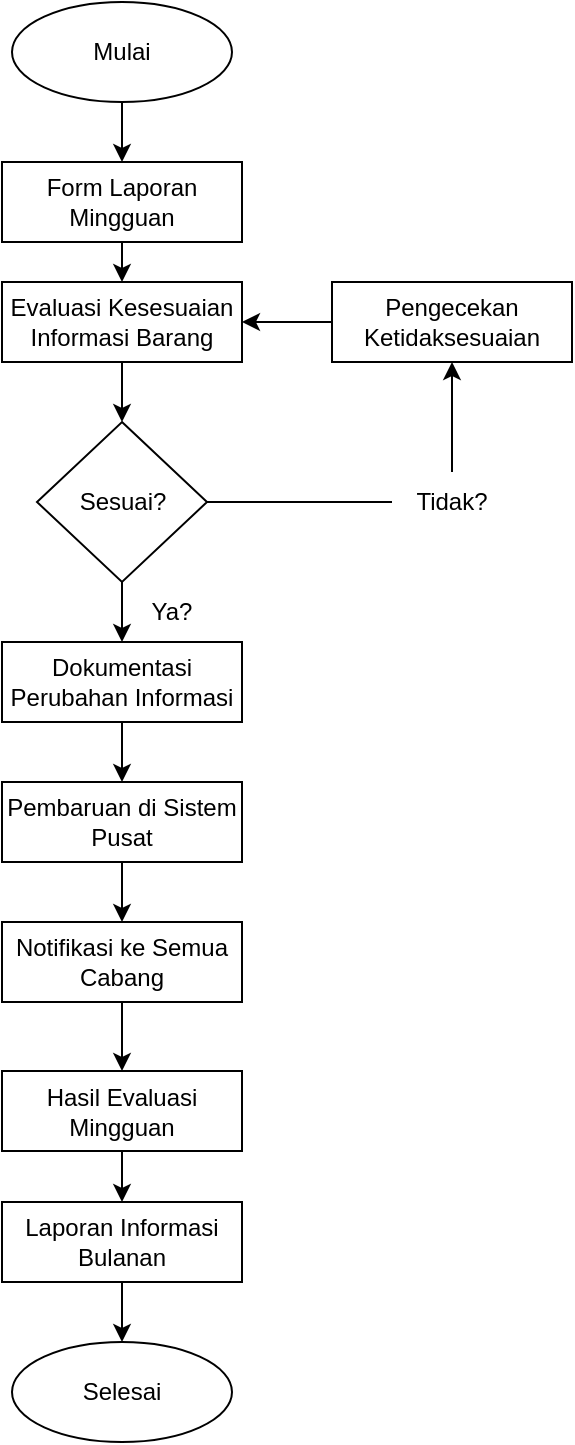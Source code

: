 <mxfile version="26.0.3">
  <diagram id="C5RBs43oDa-KdzZeNtuy" name="Page-1">
    <mxGraphModel dx="1508" dy="665" grid="1" gridSize="10" guides="1" tooltips="1" connect="1" arrows="1" fold="1" page="1" pageScale="1" pageWidth="827" pageHeight="1169" math="0" shadow="0">
      <root>
        <mxCell id="WIyWlLk6GJQsqaUBKTNV-0" />
        <mxCell id="WIyWlLk6GJQsqaUBKTNV-1" parent="WIyWlLk6GJQsqaUBKTNV-0" />
        <mxCell id="FV-6iEeXXQX-vQ6l4mJx-0" value="Mulai" style="ellipse;whiteSpace=wrap;html=1;" vertex="1" parent="WIyWlLk6GJQsqaUBKTNV-1">
          <mxGeometry x="160" y="10" width="110" height="50" as="geometry" />
        </mxCell>
        <mxCell id="FV-6iEeXXQX-vQ6l4mJx-1" value="Form Laporan Mingguan" style="rounded=0;whiteSpace=wrap;html=1;" vertex="1" parent="WIyWlLk6GJQsqaUBKTNV-1">
          <mxGeometry x="155" y="90" width="120" height="40" as="geometry" />
        </mxCell>
        <mxCell id="FV-6iEeXXQX-vQ6l4mJx-2" value="" style="endArrow=classic;html=1;rounded=0;exitX=0.5;exitY=1;exitDx=0;exitDy=0;" edge="1" parent="WIyWlLk6GJQsqaUBKTNV-1" source="FV-6iEeXXQX-vQ6l4mJx-0" target="FV-6iEeXXQX-vQ6l4mJx-1">
          <mxGeometry width="50" height="50" relative="1" as="geometry">
            <mxPoint x="290" y="170" as="sourcePoint" />
            <mxPoint x="340" y="120" as="targetPoint" />
          </mxGeometry>
        </mxCell>
        <mxCell id="FV-6iEeXXQX-vQ6l4mJx-10" value="" style="edgeStyle=orthogonalEdgeStyle;rounded=0;orthogonalLoop=1;jettySize=auto;html=1;" edge="1" parent="WIyWlLk6GJQsqaUBKTNV-1" source="FV-6iEeXXQX-vQ6l4mJx-3" target="FV-6iEeXXQX-vQ6l4mJx-9">
          <mxGeometry relative="1" as="geometry" />
        </mxCell>
        <mxCell id="FV-6iEeXXQX-vQ6l4mJx-3" value="Evaluasi Kesesuaian Informasi Barang" style="rounded=0;whiteSpace=wrap;html=1;" vertex="1" parent="WIyWlLk6GJQsqaUBKTNV-1">
          <mxGeometry x="155" y="150" width="120" height="40" as="geometry" />
        </mxCell>
        <mxCell id="FV-6iEeXXQX-vQ6l4mJx-4" value="" style="endArrow=classic;html=1;rounded=0;exitX=0.5;exitY=1;exitDx=0;exitDy=0;" edge="1" target="FV-6iEeXXQX-vQ6l4mJx-3" parent="WIyWlLk6GJQsqaUBKTNV-1" source="FV-6iEeXXQX-vQ6l4mJx-1">
          <mxGeometry width="50" height="50" relative="1" as="geometry">
            <mxPoint x="210" y="110" as="sourcePoint" />
            <mxPoint x="340" y="180" as="targetPoint" />
          </mxGeometry>
        </mxCell>
        <mxCell id="FV-6iEeXXQX-vQ6l4mJx-24" style="edgeStyle=orthogonalEdgeStyle;rounded=0;orthogonalLoop=1;jettySize=auto;html=1;" edge="1" parent="WIyWlLk6GJQsqaUBKTNV-1" source="FV-6iEeXXQX-vQ6l4mJx-9">
          <mxGeometry relative="1" as="geometry">
            <mxPoint x="215" y="330" as="targetPoint" />
          </mxGeometry>
        </mxCell>
        <mxCell id="FV-6iEeXXQX-vQ6l4mJx-9" value="Sesuai?" style="rhombus;whiteSpace=wrap;html=1;" vertex="1" parent="WIyWlLk6GJQsqaUBKTNV-1">
          <mxGeometry x="172.5" y="220" width="85" height="80" as="geometry" />
        </mxCell>
        <mxCell id="FV-6iEeXXQX-vQ6l4mJx-11" value="" style="endArrow=none;html=1;rounded=0;exitX=1;exitY=0.5;exitDx=0;exitDy=0;entryX=0;entryY=0.5;entryDx=0;entryDy=0;" edge="1" parent="WIyWlLk6GJQsqaUBKTNV-1" source="FV-6iEeXXQX-vQ6l4mJx-9" target="FV-6iEeXXQX-vQ6l4mJx-12">
          <mxGeometry width="50" height="50" relative="1" as="geometry">
            <mxPoint x="270" y="400" as="sourcePoint" />
            <mxPoint x="300" y="260" as="targetPoint" />
          </mxGeometry>
        </mxCell>
        <mxCell id="FV-6iEeXXQX-vQ6l4mJx-12" value="Tidak?" style="text;html=1;align=center;verticalAlign=middle;whiteSpace=wrap;rounded=0;" vertex="1" parent="WIyWlLk6GJQsqaUBKTNV-1">
          <mxGeometry x="350" y="245" width="60" height="30" as="geometry" />
        </mxCell>
        <mxCell id="FV-6iEeXXQX-vQ6l4mJx-13" value="" style="endArrow=classic;html=1;rounded=0;exitX=0.5;exitY=0;exitDx=0;exitDy=0;entryX=0.5;entryY=1;entryDx=0;entryDy=0;" edge="1" parent="WIyWlLk6GJQsqaUBKTNV-1" source="FV-6iEeXXQX-vQ6l4mJx-12" target="FV-6iEeXXQX-vQ6l4mJx-27">
          <mxGeometry width="50" height="50" relative="1" as="geometry">
            <mxPoint x="270" y="400" as="sourcePoint" />
            <mxPoint x="330" y="140" as="targetPoint" />
            <Array as="points" />
          </mxGeometry>
        </mxCell>
        <mxCell id="FV-6iEeXXQX-vQ6l4mJx-26" value="" style="edgeStyle=orthogonalEdgeStyle;rounded=0;orthogonalLoop=1;jettySize=auto;html=1;" edge="1" parent="WIyWlLk6GJQsqaUBKTNV-1" source="FV-6iEeXXQX-vQ6l4mJx-22" target="FV-6iEeXXQX-vQ6l4mJx-25">
          <mxGeometry relative="1" as="geometry" />
        </mxCell>
        <mxCell id="FV-6iEeXXQX-vQ6l4mJx-22" value="Ya?" style="text;html=1;align=center;verticalAlign=middle;whiteSpace=wrap;rounded=0;" vertex="1" parent="WIyWlLk6GJQsqaUBKTNV-1">
          <mxGeometry x="210" y="300" width="60" height="30" as="geometry" />
        </mxCell>
        <mxCell id="FV-6iEeXXQX-vQ6l4mJx-30" value="" style="edgeStyle=orthogonalEdgeStyle;rounded=0;orthogonalLoop=1;jettySize=auto;html=1;" edge="1" parent="WIyWlLk6GJQsqaUBKTNV-1" source="FV-6iEeXXQX-vQ6l4mJx-25" target="FV-6iEeXXQX-vQ6l4mJx-29">
          <mxGeometry relative="1" as="geometry" />
        </mxCell>
        <mxCell id="FV-6iEeXXQX-vQ6l4mJx-25" value="Dokumentasi Perubahan Informasi" style="rounded=0;whiteSpace=wrap;html=1;" vertex="1" parent="WIyWlLk6GJQsqaUBKTNV-1">
          <mxGeometry x="155" y="330" width="120" height="40" as="geometry" />
        </mxCell>
        <mxCell id="FV-6iEeXXQX-vQ6l4mJx-28" style="edgeStyle=orthogonalEdgeStyle;rounded=0;orthogonalLoop=1;jettySize=auto;html=1;entryX=1;entryY=0.5;entryDx=0;entryDy=0;" edge="1" parent="WIyWlLk6GJQsqaUBKTNV-1" source="FV-6iEeXXQX-vQ6l4mJx-27" target="FV-6iEeXXQX-vQ6l4mJx-3">
          <mxGeometry relative="1" as="geometry" />
        </mxCell>
        <mxCell id="FV-6iEeXXQX-vQ6l4mJx-27" value="Pengecekan Ketidaksesuaian" style="rounded=0;whiteSpace=wrap;html=1;" vertex="1" parent="WIyWlLk6GJQsqaUBKTNV-1">
          <mxGeometry x="320" y="150" width="120" height="40" as="geometry" />
        </mxCell>
        <mxCell id="FV-6iEeXXQX-vQ6l4mJx-32" value="" style="edgeStyle=orthogonalEdgeStyle;rounded=0;orthogonalLoop=1;jettySize=auto;html=1;" edge="1" parent="WIyWlLk6GJQsqaUBKTNV-1" source="FV-6iEeXXQX-vQ6l4mJx-29" target="FV-6iEeXXQX-vQ6l4mJx-31">
          <mxGeometry relative="1" as="geometry" />
        </mxCell>
        <mxCell id="FV-6iEeXXQX-vQ6l4mJx-29" value="Pembaruan di Sistem Pusat" style="rounded=0;whiteSpace=wrap;html=1;" vertex="1" parent="WIyWlLk6GJQsqaUBKTNV-1">
          <mxGeometry x="155" y="400" width="120" height="40" as="geometry" />
        </mxCell>
        <mxCell id="FV-6iEeXXQX-vQ6l4mJx-34" value="" style="edgeStyle=orthogonalEdgeStyle;rounded=0;orthogonalLoop=1;jettySize=auto;html=1;" edge="1" parent="WIyWlLk6GJQsqaUBKTNV-1" source="FV-6iEeXXQX-vQ6l4mJx-31" target="FV-6iEeXXQX-vQ6l4mJx-33">
          <mxGeometry relative="1" as="geometry" />
        </mxCell>
        <mxCell id="FV-6iEeXXQX-vQ6l4mJx-31" value="Notifikasi ke Semua Cabang" style="rounded=0;whiteSpace=wrap;html=1;" vertex="1" parent="WIyWlLk6GJQsqaUBKTNV-1">
          <mxGeometry x="155" y="470" width="120" height="40" as="geometry" />
        </mxCell>
        <mxCell id="FV-6iEeXXQX-vQ6l4mJx-36" value="" style="edgeStyle=orthogonalEdgeStyle;rounded=0;orthogonalLoop=1;jettySize=auto;html=1;" edge="1" parent="WIyWlLk6GJQsqaUBKTNV-1" source="FV-6iEeXXQX-vQ6l4mJx-33" target="FV-6iEeXXQX-vQ6l4mJx-35">
          <mxGeometry relative="1" as="geometry" />
        </mxCell>
        <mxCell id="FV-6iEeXXQX-vQ6l4mJx-33" value="Hasil Evaluasi Mingguan" style="rounded=0;whiteSpace=wrap;html=1;" vertex="1" parent="WIyWlLk6GJQsqaUBKTNV-1">
          <mxGeometry x="155" y="544.5" width="120" height="40" as="geometry" />
        </mxCell>
        <mxCell id="FV-6iEeXXQX-vQ6l4mJx-39" value="" style="edgeStyle=orthogonalEdgeStyle;rounded=0;orthogonalLoop=1;jettySize=auto;html=1;" edge="1" parent="WIyWlLk6GJQsqaUBKTNV-1" source="FV-6iEeXXQX-vQ6l4mJx-35" target="FV-6iEeXXQX-vQ6l4mJx-37">
          <mxGeometry relative="1" as="geometry" />
        </mxCell>
        <mxCell id="FV-6iEeXXQX-vQ6l4mJx-35" value="Laporan Informasi Bulanan" style="rounded=0;whiteSpace=wrap;html=1;" vertex="1" parent="WIyWlLk6GJQsqaUBKTNV-1">
          <mxGeometry x="155" y="610" width="120" height="40" as="geometry" />
        </mxCell>
        <mxCell id="FV-6iEeXXQX-vQ6l4mJx-37" value="Selesai" style="ellipse;whiteSpace=wrap;html=1;" vertex="1" parent="WIyWlLk6GJQsqaUBKTNV-1">
          <mxGeometry x="160" y="680" width="110" height="50" as="geometry" />
        </mxCell>
      </root>
    </mxGraphModel>
  </diagram>
</mxfile>
